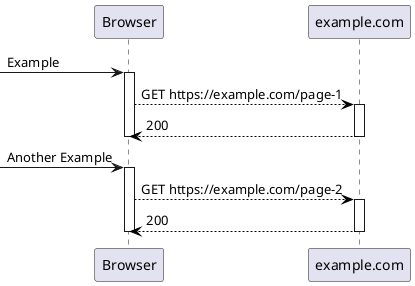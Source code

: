 @startuml

participant Browser

->Browser : Example
activate Browser
Browser-[#black]->"example.com" ++ : GET https://example.com/page-1
return 200
deactivate Browser
->Browser : Another Example
activate Browser
Browser-[#black]->"example.com" ++ : GET https://example.com/page-2
return 200
deactivate Browser

@enduml
